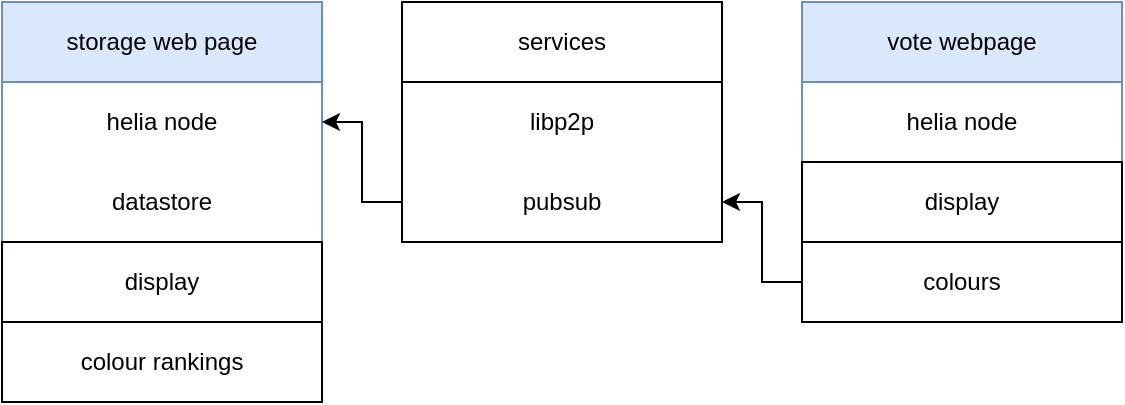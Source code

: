 <mxfile version="21.6.5" type="github">
  <diagram name="Page-1" id="ogbS0EG7GsWRE7YQvQPT">
    <mxGraphModel dx="573" dy="528" grid="1" gridSize="10" guides="1" tooltips="1" connect="1" arrows="1" fold="1" page="1" pageScale="1" pageWidth="827" pageHeight="1169" math="0" shadow="0">
      <root>
        <mxCell id="0" />
        <mxCell id="1" parent="0" />
        <mxCell id="VUuPAKUzkMLFk381Y8hw-3" value="storage web page" style="swimlane;fontStyle=0;childLayout=stackLayout;horizontal=1;startSize=40;horizontalStack=0;resizeParent=1;resizeParentMax=0;resizeLast=0;collapsible=1;marginBottom=0;whiteSpace=wrap;html=1;rounded=0;fillColor=#dae8fc;strokeColor=#6c8ebf;" vertex="1" parent="1">
          <mxGeometry x="240" y="240" width="160" height="200" as="geometry">
            <mxRectangle x="240" y="240" width="160" height="40" as="alternateBounds" />
          </mxGeometry>
        </mxCell>
        <mxCell id="VUuPAKUzkMLFk381Y8hw-4" value="helia node" style="text;html=1;strokeColor=none;fillColor=none;align=center;verticalAlign=middle;whiteSpace=wrap;rounded=0;" vertex="1" parent="VUuPAKUzkMLFk381Y8hw-3">
          <mxGeometry y="40" width="160" height="40" as="geometry" />
        </mxCell>
        <mxCell id="VUuPAKUzkMLFk381Y8hw-18" value="datastore" style="text;html=1;strokeColor=none;fillColor=none;align=center;verticalAlign=middle;whiteSpace=wrap;rounded=0;" vertex="1" parent="VUuPAKUzkMLFk381Y8hw-3">
          <mxGeometry y="80" width="160" height="40" as="geometry" />
        </mxCell>
        <mxCell id="VUuPAKUzkMLFk381Y8hw-26" value="display" style="swimlane;fontStyle=0;childLayout=stackLayout;horizontal=1;startSize=40;horizontalStack=0;resizeParent=1;resizeParentMax=0;resizeLast=0;collapsible=1;marginBottom=0;whiteSpace=wrap;html=1;rounded=0;" vertex="1" parent="VUuPAKUzkMLFk381Y8hw-3">
          <mxGeometry y="120" width="160" height="80" as="geometry">
            <mxRectangle x="280" y="320" width="160" height="40" as="alternateBounds" />
          </mxGeometry>
        </mxCell>
        <mxCell id="VUuPAKUzkMLFk381Y8hw-27" value="colour rankings" style="text;html=1;strokeColor=none;fillColor=none;align=center;verticalAlign=middle;whiteSpace=wrap;rounded=0;" vertex="1" parent="VUuPAKUzkMLFk381Y8hw-26">
          <mxGeometry y="40" width="160" height="40" as="geometry" />
        </mxCell>
        <mxCell id="VUuPAKUzkMLFk381Y8hw-8" value="vote webpage" style="swimlane;fontStyle=0;childLayout=stackLayout;horizontal=1;startSize=40;horizontalStack=0;resizeParent=1;resizeParentMax=0;resizeLast=0;collapsible=1;marginBottom=0;whiteSpace=wrap;html=1;rounded=0;fillColor=#dae8fc;strokeColor=#6c8ebf;" vertex="1" parent="1">
          <mxGeometry x="640" y="240" width="160" height="160" as="geometry">
            <mxRectangle x="280" y="320" width="160" height="40" as="alternateBounds" />
          </mxGeometry>
        </mxCell>
        <mxCell id="VUuPAKUzkMLFk381Y8hw-9" value="helia node" style="text;html=1;strokeColor=none;fillColor=none;align=center;verticalAlign=middle;whiteSpace=wrap;rounded=0;" vertex="1" parent="VUuPAKUzkMLFk381Y8hw-8">
          <mxGeometry y="40" width="160" height="40" as="geometry" />
        </mxCell>
        <mxCell id="VUuPAKUzkMLFk381Y8hw-21" value="display" style="swimlane;fontStyle=0;childLayout=stackLayout;horizontal=1;startSize=40;horizontalStack=0;resizeParent=1;resizeParentMax=0;resizeLast=0;collapsible=1;marginBottom=0;whiteSpace=wrap;html=1;rounded=0;" vertex="1" parent="VUuPAKUzkMLFk381Y8hw-8">
          <mxGeometry y="80" width="160" height="80" as="geometry">
            <mxRectangle x="280" y="320" width="160" height="40" as="alternateBounds" />
          </mxGeometry>
        </mxCell>
        <mxCell id="VUuPAKUzkMLFk381Y8hw-22" value="colours" style="text;html=1;strokeColor=none;fillColor=none;align=center;verticalAlign=middle;whiteSpace=wrap;rounded=0;" vertex="1" parent="VUuPAKUzkMLFk381Y8hw-21">
          <mxGeometry y="40" width="160" height="40" as="geometry" />
        </mxCell>
        <mxCell id="VUuPAKUzkMLFk381Y8hw-12" value="services" style="swimlane;fontStyle=0;childLayout=stackLayout;horizontal=1;startSize=40;horizontalStack=0;resizeParent=1;resizeParentMax=0;resizeLast=0;collapsible=1;marginBottom=0;whiteSpace=wrap;html=1;rounded=0;" vertex="1" parent="1">
          <mxGeometry x="440" y="240" width="160" height="120" as="geometry">
            <mxRectangle x="280" y="320" width="160" height="40" as="alternateBounds" />
          </mxGeometry>
        </mxCell>
        <mxCell id="VUuPAKUzkMLFk381Y8hw-13" value="libp2p" style="text;html=1;strokeColor=none;fillColor=none;align=center;verticalAlign=middle;whiteSpace=wrap;rounded=0;" vertex="1" parent="VUuPAKUzkMLFk381Y8hw-12">
          <mxGeometry y="40" width="160" height="40" as="geometry" />
        </mxCell>
        <mxCell id="VUuPAKUzkMLFk381Y8hw-14" value="pubsub" style="text;html=1;strokeColor=none;fillColor=none;align=center;verticalAlign=middle;whiteSpace=wrap;rounded=0;" vertex="1" parent="VUuPAKUzkMLFk381Y8hw-12">
          <mxGeometry y="80" width="160" height="40" as="geometry" />
        </mxCell>
        <mxCell id="VUuPAKUzkMLFk381Y8hw-23" style="edgeStyle=orthogonalEdgeStyle;rounded=0;orthogonalLoop=1;jettySize=auto;html=1;entryX=1;entryY=0.5;entryDx=0;entryDy=0;" edge="1" parent="1" source="VUuPAKUzkMLFk381Y8hw-22" target="VUuPAKUzkMLFk381Y8hw-14">
          <mxGeometry relative="1" as="geometry" />
        </mxCell>
        <mxCell id="VUuPAKUzkMLFk381Y8hw-25" style="edgeStyle=orthogonalEdgeStyle;rounded=0;orthogonalLoop=1;jettySize=auto;html=1;entryX=1;entryY=0.5;entryDx=0;entryDy=0;" edge="1" parent="1" source="VUuPAKUzkMLFk381Y8hw-14" target="VUuPAKUzkMLFk381Y8hw-4">
          <mxGeometry relative="1" as="geometry" />
        </mxCell>
      </root>
    </mxGraphModel>
  </diagram>
</mxfile>
